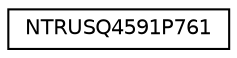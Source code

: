 digraph "Graphical Class Hierarchy"
{
 // LATEX_PDF_SIZE
  edge [fontname="Helvetica",fontsize="10",labelfontname="Helvetica",labelfontsize="10"];
  node [fontname="Helvetica",fontsize="10",shape=record];
  rankdir="LR";
  Node0 [label="NTRUSQ4591P761",height=0.2,width=0.4,color="black", fillcolor="white", style="filled",URL="$class_n_t_r_u_s_q4591_p761.html",tooltip="The NTRU S-Prime functions"];
}
